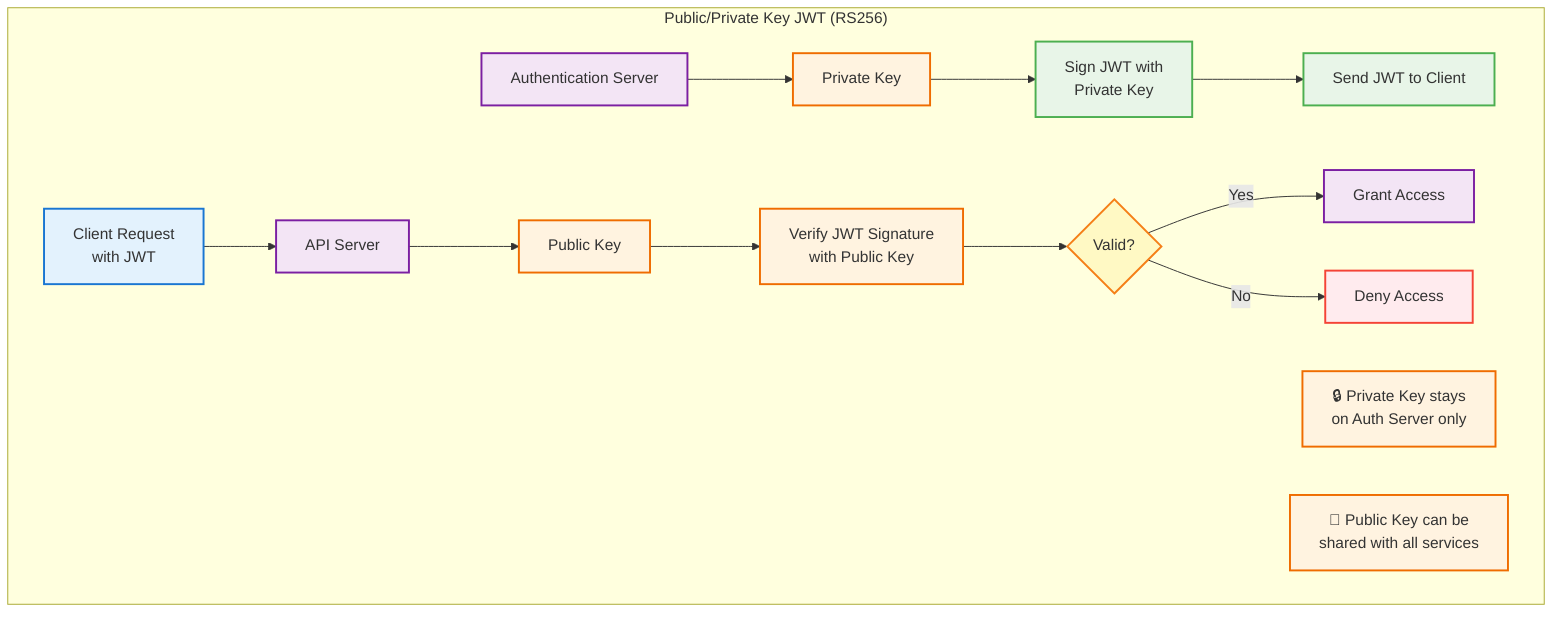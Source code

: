 graph TB
    subgraph "Public/Private Key JWT (RS256)"
        AUTH_SRV[Authentication Server]:::server --> PRIV_KEY[Private Key]:::security
        PRIV_KEY --> SIGN_JWT[Sign JWT with<br/>Private Key]:::jwt
        SIGN_JWT --> SEND_JWT[Send JWT to Client]:::jwt
        
        CLIENT_REQ[Client Request<br/>with JWT]:::user --> API_SRV[API Server]:::server
        API_SRV --> PUB_KEY[Public Key]:::security
        PUB_KEY --> VERIFY_SIG[Verify JWT Signature<br/>with Public Key]:::security
        VERIFY_SIG --> VALID{Valid?}:::decision
        VALID -->|Yes| GRANT[Grant Access]:::server
        VALID -->|No| DENY[Deny Access]:::error
        
        note1[🔒 Private Key stays<br/>on Auth Server only]:::security
        note2[🔑 Public Key can be<br/>shared with all services]:::security
    end



    classDef user fill:#e3f2fd,stroke:#1976d2,stroke-width:2px
    classDef server fill:#f3e5f5,stroke:#7b1fa2,stroke-width:2px  
    classDef jwt fill:#e8f5e8,stroke:#4caf50,stroke-width:2px
    classDef security fill:#fff3e0,stroke:#ef6c00,stroke-width:2px
    classDef error fill:#ffebee,stroke:#f44336,stroke-width:2px
    classDef decision fill:#fff9c4,stroke:#f57f17,stroke-width:2px